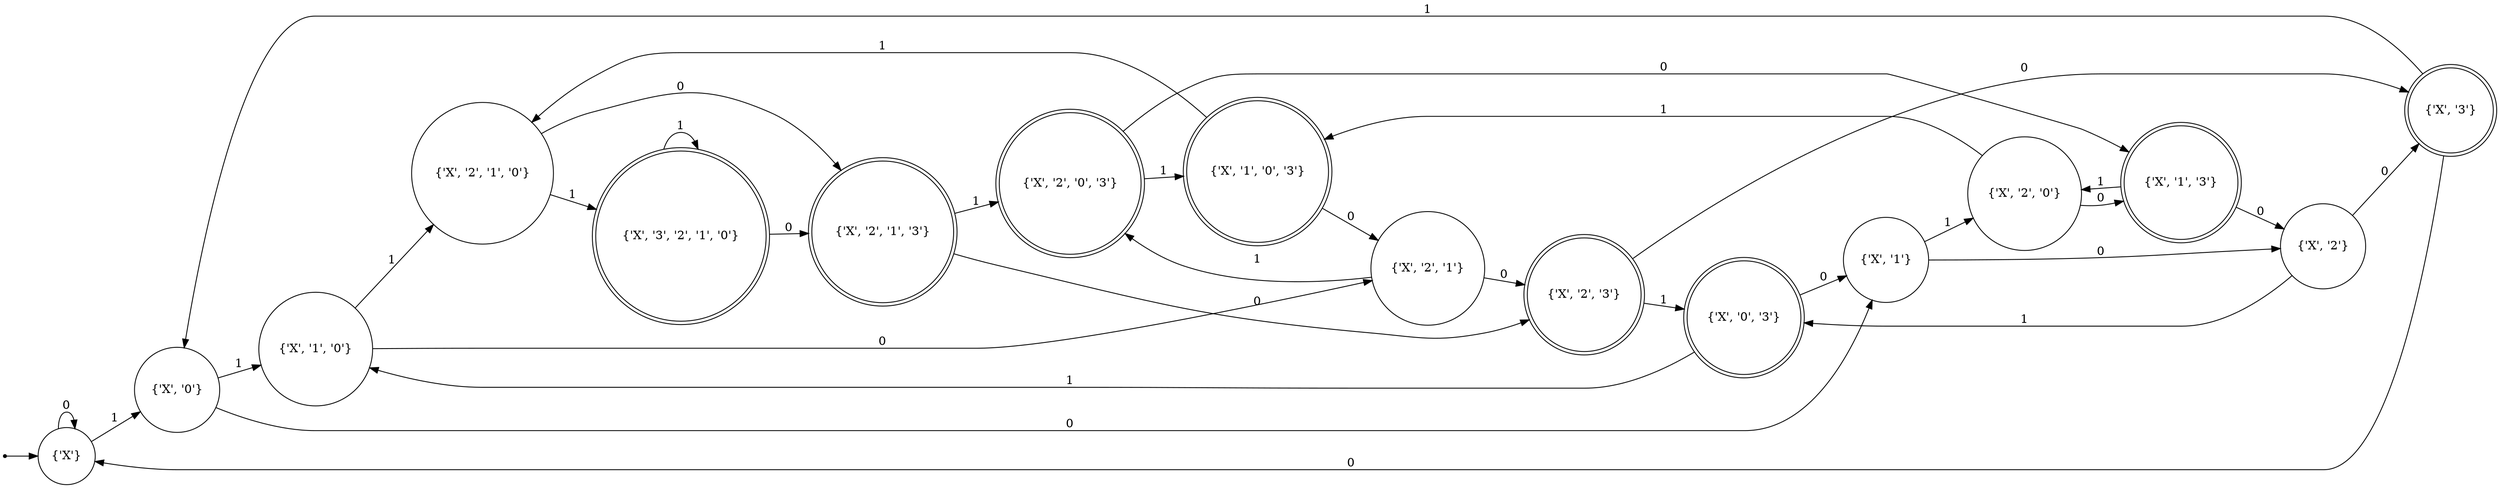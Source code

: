 strict digraph DFA {
	graph [rankdir=LR];
	node [shape=circle];
	"{'X'}" -> "{'X'}"	[label=0];
	"{'X'}" -> "{'X', '0'}"	[label=1];
	"{'X', '0'}" -> "{'X', '1', '0'}"	[label=1];
	"{'X', '0'}" -> "{'X', '1'}"	[label=0];
	"{'X', '1', '0'}" -> "{'X', '2', '1', '0'}"	[label=1];
	"{'X', '1', '0'}" -> "{'X', '2', '1'}"	[label=0];
	"{'X', '3', '2', '1', '0'}"	[shape=doublecircle];
	"{'X', '2', '1', '0'}" -> "{'X', '3', '2', '1', '0'}"	[label=1];
	"{'X', '2', '1', '3'}"	[shape=doublecircle];
	"{'X', '2', '1', '0'}" -> "{'X', '2', '1', '3'}"	[label=0];
	"{'X', '3', '2', '1', '0'}" -> "{'X', '3', '2', '1', '0'}"	[label=1];
	"{'X', '3', '2', '1', '0'}" -> "{'X', '2', '1', '3'}"	[label=0];
	"{'X', '2', '0', '3'}"	[shape=doublecircle];
	"{'X', '2', '1', '3'}" -> "{'X', '2', '0', '3'}"	[label=1];
	"{'X', '2', '3'}"	[shape=doublecircle];
	"{'X', '2', '1', '3'}" -> "{'X', '2', '3'}"	[label=0];
	"{'X', '1', '0', '3'}"	[shape=doublecircle];
	"{'X', '2', '0', '3'}" -> "{'X', '1', '0', '3'}"	[label=1];
	"{'X', '1', '3'}"	[shape=doublecircle];
	"{'X', '2', '0', '3'}" -> "{'X', '1', '3'}"	[label=0];
	"{'X', '1', '0', '3'}" -> "{'X', '2', '1', '0'}"	[label=1];
	"{'X', '1', '0', '3'}" -> "{'X', '2', '1'}"	[label=0];
	"{'X', '1', '3'}" -> "{'X', '2', '0'}"	[label=1];
	"{'X', '1', '3'}" -> "{'X', '2'}"	[label=0];
	"{'X', '2', '0'}" -> "{'X', '1', '0', '3'}"	[label=1];
	"{'X', '2', '0'}" -> "{'X', '1', '3'}"	[label=0];
	"{'X', '0', '3'}"	[shape=doublecircle];
	"{'X', '2'}" -> "{'X', '0', '3'}"	[label=1];
	"{'X', '3'}"	[shape=doublecircle];
	"{'X', '2'}" -> "{'X', '3'}"	[label=0];
	"{'X', '0', '3'}" -> "{'X', '1', '0'}"	[label=1];
	"{'X', '0', '3'}" -> "{'X', '1'}"	[label=0];
	"{'X', '3'}" -> "{'X'}"	[label=0];
	"{'X', '3'}" -> "{'X', '0'}"	[label=1];
	"{'X', '2', '3'}" -> "{'X', '0', '3'}"	[label=1];
	"{'X', '2', '3'}" -> "{'X', '3'}"	[label=0];
	"{'X', '2', '1'}" -> "{'X', '2', '0', '3'}"	[label=1];
	"{'X', '2', '1'}" -> "{'X', '2', '3'}"	[label=0];
	"{'X', '1'}" -> "{'X', '2', '0'}"	[label=1];
	"{'X', '1'}" -> "{'X', '2'}"	[label=0];
	null	[shape=point];
	null -> "{'X'}";
}
